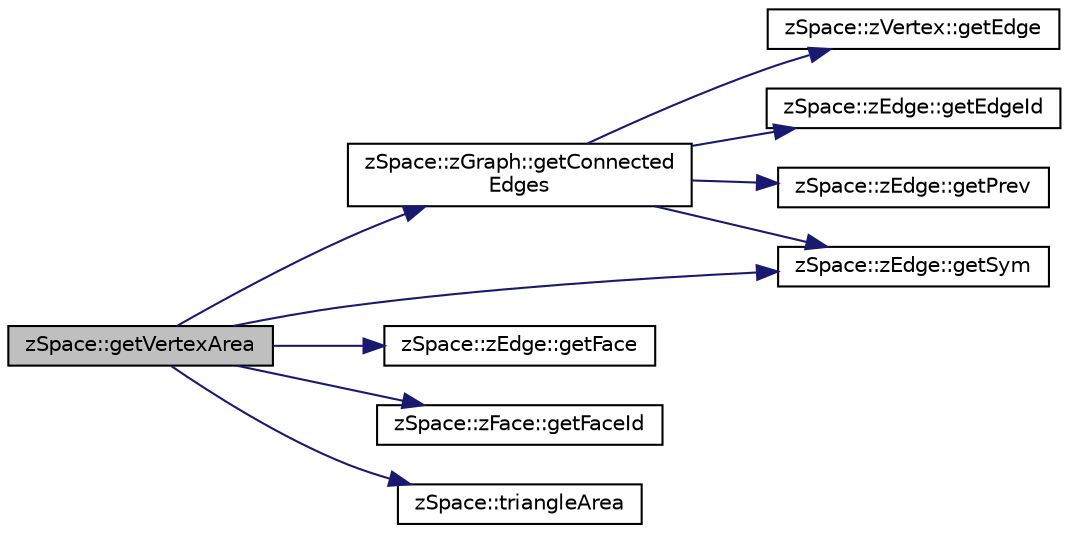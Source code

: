 digraph "zSpace::getVertexArea"
{
 // LATEX_PDF_SIZE
  edge [fontname="Helvetica",fontsize="10",labelfontname="Helvetica",labelfontsize="10"];
  node [fontname="Helvetica",fontsize="10",shape=record];
  rankdir="LR";
  Node108 [label="zSpace::getVertexArea",height=0.2,width=0.4,color="black", fillcolor="grey75", style="filled", fontcolor="black",tooltip="This method computes the area around every vertex of a mesh based on face centers."];
  Node108 -> Node109 [color="midnightblue",fontsize="10",style="solid",fontname="Helvetica"];
  Node109 [label="zSpace::zGraph::getConnected\lEdges",height=0.2,width=0.4,color="black", fillcolor="white", style="filled",URL="$classz_space_1_1z_graph.html#ab623e9a3bfc70e1f140b911cb0645bd2",tooltip="This method gets the edges connected to input zVertex or zEdge."];
  Node109 -> Node110 [color="midnightblue",fontsize="10",style="solid",fontname="Helvetica"];
  Node110 [label="zSpace::zVertex::getEdge",height=0.2,width=0.4,color="black", fillcolor="white", style="filled",URL="$classz_space_1_1z_vertex.html#a7d187864963f642666b8c3bcfecee6e9",tooltip="This method returns the associated edge of current zVertex."];
  Node109 -> Node111 [color="midnightblue",fontsize="10",style="solid",fontname="Helvetica"];
  Node111 [label="zSpace::zEdge::getEdgeId",height=0.2,width=0.4,color="black", fillcolor="white", style="filled",URL="$classz_space_1_1z_edge.html#acd6947ccba055fa6c31d6d386fe68e12",tooltip="This method returns the edgeId of current zEdge."];
  Node109 -> Node112 [color="midnightblue",fontsize="10",style="solid",fontname="Helvetica"];
  Node112 [label="zSpace::zEdge::getPrev",height=0.2,width=0.4,color="black", fillcolor="white", style="filled",URL="$classz_space_1_1z_edge.html#a01d9d153f7c5ec381474e815384f7d30",tooltip="This method returns the previous edge of current zEdge."];
  Node109 -> Node113 [color="midnightblue",fontsize="10",style="solid",fontname="Helvetica"];
  Node113 [label="zSpace::zEdge::getSym",height=0.2,width=0.4,color="black", fillcolor="white", style="filled",URL="$classz_space_1_1z_edge.html#a461679ac74cc371ad32e94092848f536",tooltip="This method returns the symmetry edge of current zEdge."];
  Node108 -> Node114 [color="midnightblue",fontsize="10",style="solid",fontname="Helvetica"];
  Node114 [label="zSpace::zEdge::getFace",height=0.2,width=0.4,color="black", fillcolor="white", style="filled",URL="$classz_space_1_1z_edge.html#a5646e5bc6a828a39ea287c3c78cfefc9",tooltip="This method returns the face pointed to by the current zEdge."];
  Node108 -> Node113 [color="midnightblue",fontsize="10",style="solid",fontname="Helvetica"];
  Node108 -> Node115 [color="midnightblue",fontsize="10",style="solid",fontname="Helvetica"];
  Node115 [label="zSpace::zFace::getFaceId",height=0.2,width=0.4,color="black", fillcolor="white", style="filled",URL="$classz_space_1_1z_face.html#a117849660e4f7f800a8562a61964c8e9",tooltip="This method returns the faceId of current zFace."];
  Node108 -> Node116 [color="midnightblue",fontsize="10",style="solid",fontname="Helvetica"];
  Node116 [label="zSpace::triangleArea",height=0.2,width=0.4,color="black", fillcolor="white", style="filled",URL="$group__z_vector_matrix_utilities.html#gab132fca3bf7cc8e138d5f67f5b4563b1",tooltip="This method returns the area of triagle defined by the two input zVectors."];
}
